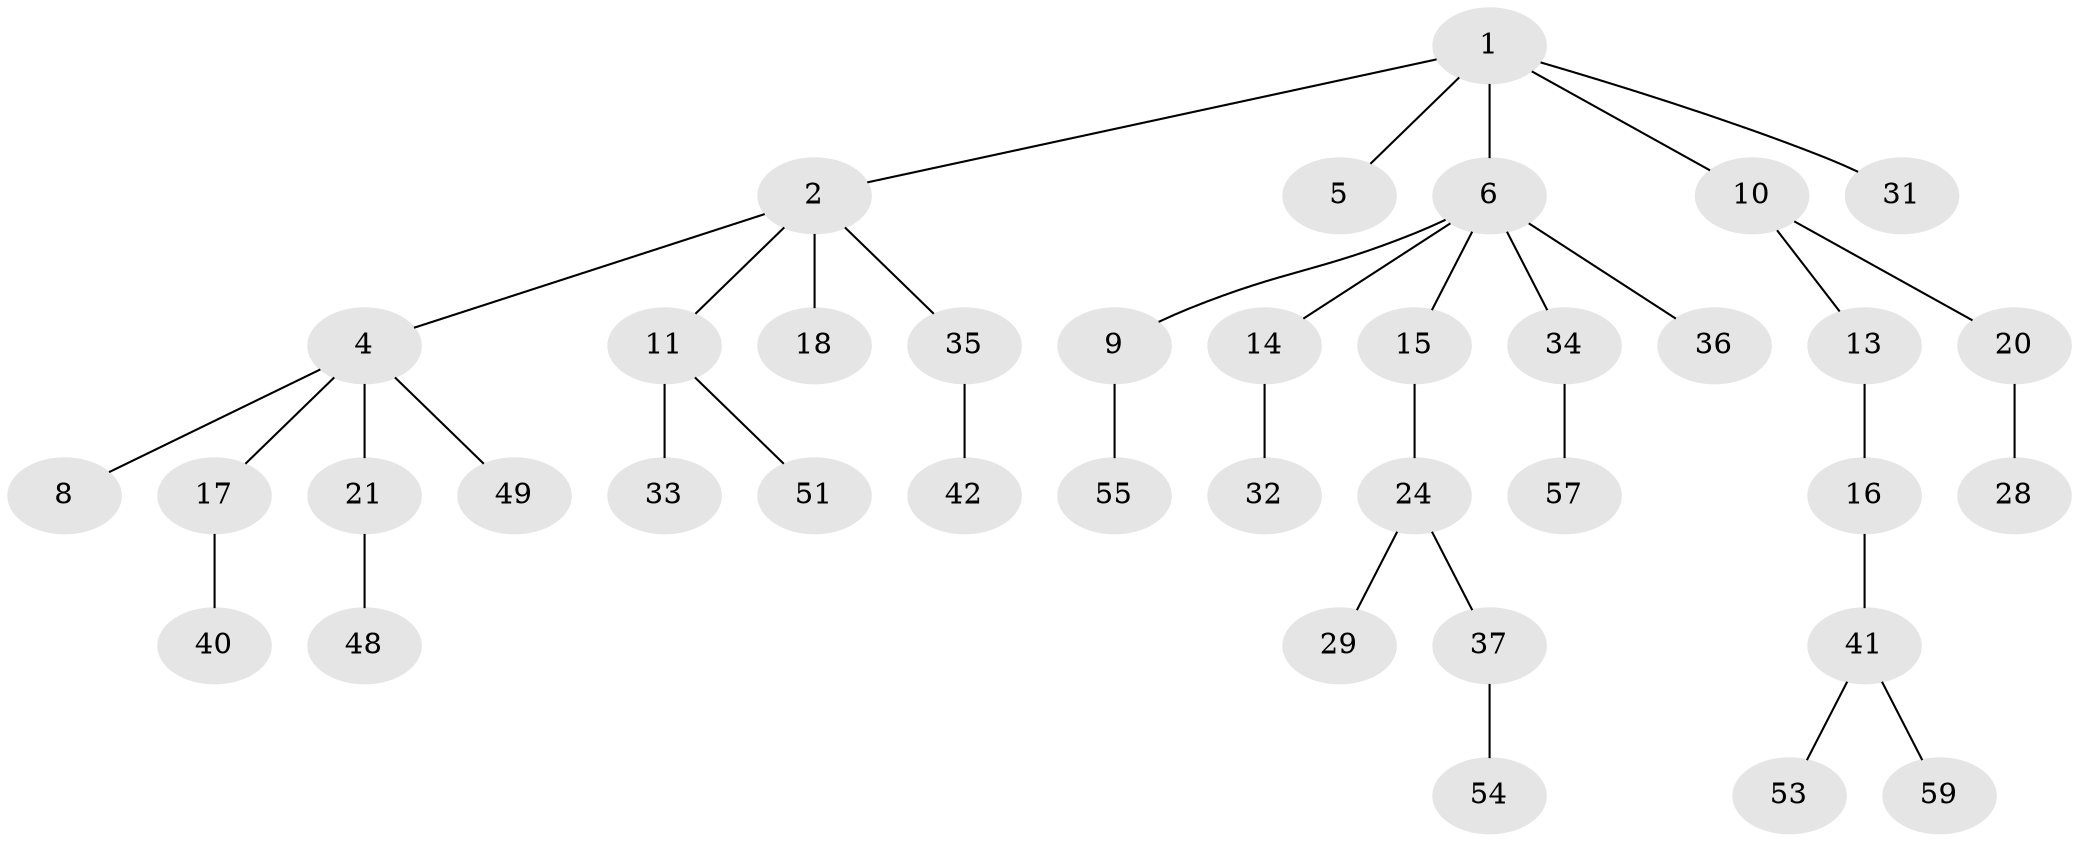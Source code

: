 // Generated by graph-tools (version 1.1) at 2025/52/02/27/25 19:52:11]
// undirected, 38 vertices, 37 edges
graph export_dot {
graph [start="1"]
  node [color=gray90,style=filled];
  1 [super="+12"];
  2 [super="+3"];
  4 [super="+61"];
  5;
  6 [super="+7"];
  8;
  9 [super="+45"];
  10 [super="+39"];
  11 [super="+22"];
  13;
  14 [super="+47"];
  15 [super="+30"];
  16 [super="+19"];
  17 [super="+23"];
  18 [super="+25"];
  20 [super="+27"];
  21;
  24 [super="+26"];
  28 [super="+43"];
  29;
  31 [super="+56"];
  32 [super="+38"];
  33;
  34 [super="+58"];
  35 [super="+52"];
  36 [super="+46"];
  37 [super="+50"];
  40 [super="+60"];
  41 [super="+44"];
  42;
  48;
  49;
  51;
  53;
  54;
  55;
  57;
  59;
  1 -- 2;
  1 -- 5;
  1 -- 6;
  1 -- 10;
  1 -- 31;
  2 -- 4;
  2 -- 11;
  2 -- 18;
  2 -- 35;
  4 -- 8;
  4 -- 17;
  4 -- 21;
  4 -- 49;
  6 -- 9;
  6 -- 36;
  6 -- 34;
  6 -- 15;
  6 -- 14;
  9 -- 55;
  10 -- 13;
  10 -- 20;
  11 -- 33;
  11 -- 51;
  13 -- 16;
  14 -- 32;
  15 -- 24;
  16 -- 41;
  17 -- 40;
  20 -- 28;
  21 -- 48;
  24 -- 29;
  24 -- 37;
  34 -- 57;
  35 -- 42;
  37 -- 54;
  41 -- 59;
  41 -- 53;
}
